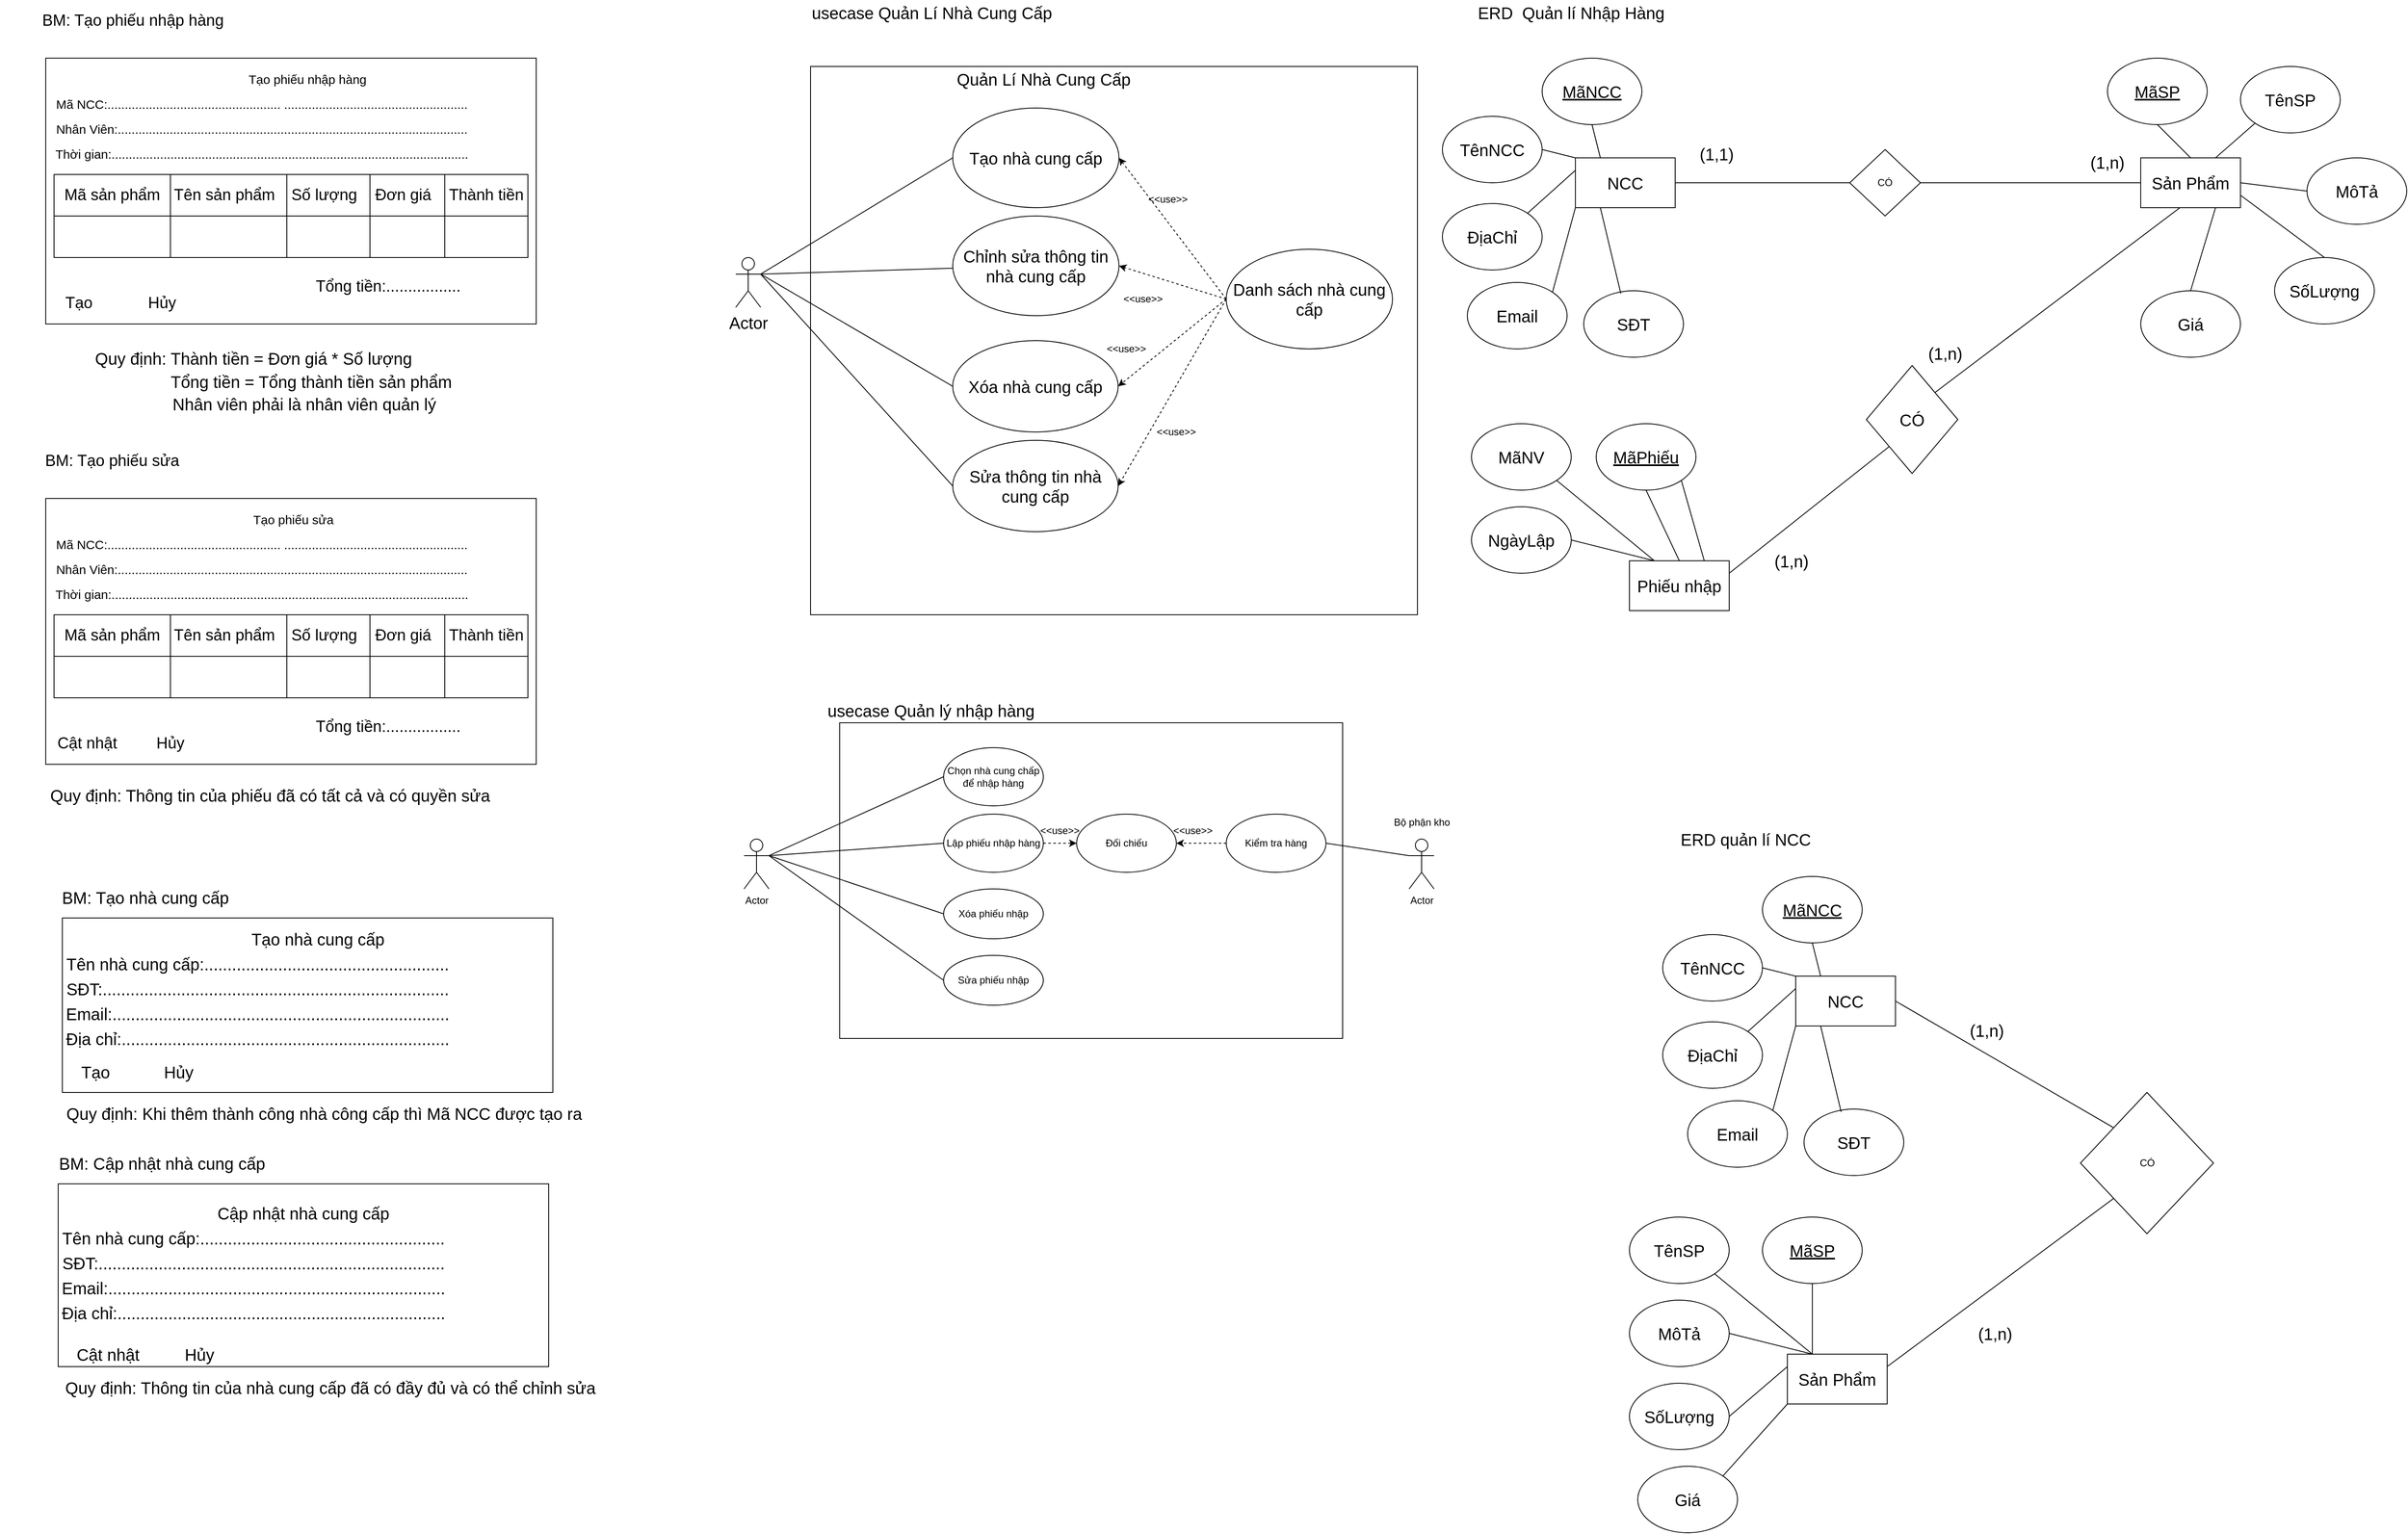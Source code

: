 <mxfile version="13.9.9" type="device"><diagram id="J43guZcwmOj_aa0nX73B" name="Trang-1"><mxGraphModel dx="2980" dy="1235" grid="1" gridSize="10" guides="1" tooltips="1" connect="1" arrows="1" fold="1" page="1" pageScale="1" pageWidth="850" pageHeight="1100" math="0" shadow="0"><root><mxCell id="0"/><mxCell id="1" parent="0"/><mxCell id="44TaymHD47vTIIrDUbZo-1" value="" style="rounded=0;whiteSpace=wrap;html=1;" parent="1" vertex="1"><mxGeometry x="50" y="120" width="590" height="320" as="geometry"/></mxCell><mxCell id="44TaymHD47vTIIrDUbZo-2" value="&lt;font style=&quot;vertical-align: inherit; font-size: 17px;&quot;&gt;&lt;font style=&quot;vertical-align: inherit; font-size: 17px;&quot;&gt;&lt;font style=&quot;vertical-align: inherit; font-size: 19px;&quot;&gt;&lt;font style=&quot;vertical-align: inherit; font-size: 19px;&quot;&gt;&lt;font style=&quot;vertical-align: inherit; font-size: 19px;&quot;&gt;&lt;font style=&quot;vertical-align: inherit; font-size: 19px;&quot;&gt;BM: Tạo phiếu nhập hàng&lt;/font&gt;&lt;/font&gt;&lt;/font&gt;&lt;/font&gt;&lt;/font&gt;&lt;/font&gt;" style="text;html=1;strokeColor=none;fillColor=none;align=center;verticalAlign=middle;whiteSpace=wrap;rounded=0;" parent="1" vertex="1"><mxGeometry x="20" y="60" width="270" height="30" as="geometry"/></mxCell><mxCell id="44TaymHD47vTIIrDUbZo-3" value="&lt;font style=&quot;vertical-align: inherit; font-size: 15px;&quot;&gt;&lt;font style=&quot;vertical-align: inherit; font-size: 15px;&quot;&gt;&lt;font style=&quot;vertical-align: inherit; font-size: 15px;&quot;&gt;&lt;font style=&quot;vertical-align: inherit; font-size: 15px;&quot;&gt;&lt;font style=&quot;vertical-align: inherit;&quot;&gt;&lt;font style=&quot;vertical-align: inherit;&quot;&gt;Tạo phiếu nhập hàng&lt;/font&gt;&lt;/font&gt;&lt;/font&gt;&lt;/font&gt;&lt;/font&gt;&lt;/font&gt;" style="text;html=1;strokeColor=none;fillColor=none;align=center;verticalAlign=middle;whiteSpace=wrap;rounded=0;" parent="1" vertex="1"><mxGeometry x="275" y="130" width="180" height="30" as="geometry"/></mxCell><mxCell id="44TaymHD47vTIIrDUbZo-4" value="&lt;font style=&quot;vertical-align: inherit;&quot;&gt;&lt;font style=&quot;vertical-align: inherit;&quot;&gt;&lt;font style=&quot;vertical-align: inherit;&quot;&gt;&lt;font style=&quot;vertical-align: inherit;&quot;&gt;&lt;font style=&quot;vertical-align: inherit;&quot;&gt;&lt;font style=&quot;vertical-align: inherit;&quot;&gt;Mã NCC:.................................................. .....................................................&lt;/font&gt;&lt;/font&gt;&lt;/font&gt;&lt;/font&gt;&lt;/font&gt;&lt;/font&gt;" style="text;html=1;strokeColor=none;fillColor=none;align=center;verticalAlign=middle;whiteSpace=wrap;rounded=0;fontSize=15;" parent="1" vertex="1"><mxGeometry x="60" y="160" width="500" height="30" as="geometry"/></mxCell><mxCell id="44TaymHD47vTIIrDUbZo-5" value="&lt;font style=&quot;vertical-align: inherit;&quot;&gt;&lt;font style=&quot;vertical-align: inherit;&quot;&gt;&lt;font style=&quot;vertical-align: inherit;&quot;&gt;&lt;font style=&quot;vertical-align: inherit;&quot;&gt;Nhân Viên:.....................................................................................................&lt;/font&gt;&lt;/font&gt;&lt;/font&gt;&lt;/font&gt;" style="text;html=1;strokeColor=none;fillColor=none;align=center;verticalAlign=middle;whiteSpace=wrap;rounded=0;fontSize=15;" parent="1" vertex="1"><mxGeometry x="60" y="190" width="500" height="30" as="geometry"/></mxCell><mxCell id="44TaymHD47vTIIrDUbZo-6" value="&lt;font style=&quot;vertical-align: inherit;&quot;&gt;&lt;font style=&quot;vertical-align: inherit;&quot;&gt;&lt;font style=&quot;vertical-align: inherit;&quot;&gt;&lt;font style=&quot;vertical-align: inherit;&quot;&gt;&lt;font style=&quot;vertical-align: inherit;&quot;&gt;&lt;font style=&quot;vertical-align: inherit;&quot;&gt;Thời gian:.......................................................................................................&lt;/font&gt;&lt;/font&gt;&lt;/font&gt;&lt;/font&gt;&lt;/font&gt;&lt;/font&gt;" style="text;html=1;strokeColor=none;fillColor=none;align=center;verticalAlign=middle;whiteSpace=wrap;rounded=0;fontSize=15;" parent="1" vertex="1"><mxGeometry x="60" y="220" width="500" height="30" as="geometry"/></mxCell><mxCell id="44TaymHD47vTIIrDUbZo-7" value="" style="rounded=0;whiteSpace=wrap;html=1;fontSize=19;" parent="1" vertex="1"><mxGeometry x="60" y="260" width="570" height="100" as="geometry"/></mxCell><mxCell id="44TaymHD47vTIIrDUbZo-8" value="" style="rounded=0;whiteSpace=wrap;html=1;fontSize=19;" parent="1" vertex="1"><mxGeometry x="60" y="260" width="140" height="50" as="geometry"/></mxCell><mxCell id="44TaymHD47vTIIrDUbZo-9" value="" style="rounded=0;whiteSpace=wrap;html=1;fontSize=19;" parent="1" vertex="1"><mxGeometry x="60" y="310" width="140" height="50" as="geometry"/></mxCell><mxCell id="44TaymHD47vTIIrDUbZo-10" value="" style="rounded=0;whiteSpace=wrap;html=1;fontSize=19;" parent="1" vertex="1"><mxGeometry x="440" y="310" width="90" height="50" as="geometry"/></mxCell><mxCell id="44TaymHD47vTIIrDUbZo-11" value="" style="rounded=0;whiteSpace=wrap;html=1;fontSize=19;" parent="1" vertex="1"><mxGeometry x="340" y="310" width="100" height="50" as="geometry"/></mxCell><mxCell id="44TaymHD47vTIIrDUbZo-12" value="" style="rounded=0;whiteSpace=wrap;html=1;fontSize=19;" parent="1" vertex="1"><mxGeometry x="200" y="310" width="140" height="50" as="geometry"/></mxCell><mxCell id="44TaymHD47vTIIrDUbZo-13" value="" style="rounded=0;whiteSpace=wrap;html=1;fontSize=19;" parent="1" vertex="1"><mxGeometry x="530" y="260" width="100" height="50" as="geometry"/></mxCell><mxCell id="44TaymHD47vTIIrDUbZo-14" value="" style="rounded=0;whiteSpace=wrap;html=1;fontSize=19;" parent="1" vertex="1"><mxGeometry x="200" y="260" width="140" height="50" as="geometry"/></mxCell><mxCell id="44TaymHD47vTIIrDUbZo-15" value="" style="rounded=0;whiteSpace=wrap;html=1;fontSize=19;" parent="1" vertex="1"><mxGeometry x="340" y="260" width="100" height="50" as="geometry"/></mxCell><mxCell id="44TaymHD47vTIIrDUbZo-16" value="" style="rounded=0;whiteSpace=wrap;html=1;fontSize=19;" parent="1" vertex="1"><mxGeometry x="440" y="260" width="90" height="50" as="geometry"/></mxCell><mxCell id="44TaymHD47vTIIrDUbZo-17" value="Mã sản phẩm" style="text;html=1;strokeColor=none;fillColor=none;align=center;verticalAlign=middle;whiteSpace=wrap;rounded=0;fontSize=19;" parent="1" vertex="1"><mxGeometry x="60" y="270" width="140" height="30" as="geometry"/></mxCell><mxCell id="44TaymHD47vTIIrDUbZo-18" value="Tên sản phẩm" style="text;html=1;strokeColor=none;fillColor=none;align=center;verticalAlign=middle;whiteSpace=wrap;rounded=0;fontSize=19;" parent="1" vertex="1"><mxGeometry x="200" y="270" width="130" height="30" as="geometry"/></mxCell><mxCell id="44TaymHD47vTIIrDUbZo-19" value="Số lượng" style="text;html=1;strokeColor=none;fillColor=none;align=center;verticalAlign=middle;whiteSpace=wrap;rounded=0;fontSize=19;" parent="1" vertex="1"><mxGeometry x="340" y="270" width="90" height="30" as="geometry"/></mxCell><mxCell id="44TaymHD47vTIIrDUbZo-20" value="Đơn giá" style="text;html=1;strokeColor=none;fillColor=none;align=center;verticalAlign=middle;whiteSpace=wrap;rounded=0;fontSize=19;" parent="1" vertex="1"><mxGeometry x="440" y="270" width="80" height="30" as="geometry"/></mxCell><mxCell id="44TaymHD47vTIIrDUbZo-21" value="Thành tiền" style="text;html=1;strokeColor=none;fillColor=none;align=center;verticalAlign=middle;whiteSpace=wrap;rounded=0;fontSize=19;" parent="1" vertex="1"><mxGeometry x="530" y="270" width="100" height="30" as="geometry"/></mxCell><mxCell id="44TaymHD47vTIIrDUbZo-22" value="Tổng tiền:................." style="text;html=1;strokeColor=none;fillColor=none;align=center;verticalAlign=middle;whiteSpace=wrap;rounded=0;fontSize=19;" parent="1" vertex="1"><mxGeometry x="364" y="380" width="196" height="30" as="geometry"/></mxCell><mxCell id="44TaymHD47vTIIrDUbZo-23" value="Tạo" style="text;html=1;strokeColor=none;fillColor=none;align=center;verticalAlign=middle;whiteSpace=wrap;rounded=0;fontSize=19;" parent="1" vertex="1"><mxGeometry x="60" y="400" width="60" height="30" as="geometry"/></mxCell><mxCell id="44TaymHD47vTIIrDUbZo-24" value="Hủy" style="text;html=1;strokeColor=none;fillColor=none;align=center;verticalAlign=middle;whiteSpace=wrap;rounded=0;fontSize=19;" parent="1" vertex="1"><mxGeometry x="160" y="400" width="60" height="30" as="geometry"/></mxCell><mxCell id="44TaymHD47vTIIrDUbZo-25" value="&lt;span style=&quot;font-size: 20px;&quot; id=&quot;docs-internal-guid-e8bb1ff8-7fff-9fa0-a57a-039da50d6a29&quot;&gt;&lt;p style=&quot;line-height:1.38;margin-top:0pt;margin-bottom:0pt;&quot; dir=&quot;ltr&quot;&gt;&lt;font face=&quot;Arial&quot;&gt;Quy định: Thành tiền = Đơn giá * Số lượng&lt;/font&gt;&lt;/p&gt;&lt;p style=&quot;line-height:1.38;margin-top:0pt;margin-bottom:0pt;&quot; dir=&quot;ltr&quot;&gt;&lt;font face=&quot;Arial&quot;&gt;&amp;nbsp; &amp;nbsp; &amp;nbsp; &amp;nbsp; &amp;nbsp; &amp;nbsp; &amp;nbsp; &amp;nbsp; &amp;nbsp; &amp;nbsp; &amp;nbsp; &amp;nbsp; &amp;nbsp;Tổng tiền = Tổng thành tiền sản phẩm&lt;/font&gt;&lt;/p&gt;&lt;p style=&quot;line-height:1.38;margin-top:0pt;margin-bottom:0pt;&quot; dir=&quot;ltr&quot;&gt;&lt;font face=&quot;Arial&quot;&gt;&amp;nbsp; &amp;nbsp; &amp;nbsp; &amp;nbsp; &amp;nbsp; &amp;nbsp; &amp;nbsp; &amp;nbsp; &amp;nbsp; &amp;nbsp; &amp;nbsp; Nhân viên phải là nhân viên quản lý&lt;/font&gt;&lt;/p&gt;&lt;/span&gt;" style="text;html=1;strokeColor=none;fillColor=none;align=center;verticalAlign=middle;whiteSpace=wrap;rounded=0;fontSize=19;" parent="1" vertex="1"><mxGeometry x="50" y="460" width="500" height="100" as="geometry"/></mxCell><mxCell id="44TaymHD47vTIIrDUbZo-26" value="BM: Tạo nhà cung cấp" style="text;html=1;strokeColor=none;fillColor=none;align=center;verticalAlign=middle;whiteSpace=wrap;rounded=0;fontSize=20;" parent="1" vertex="1"><mxGeometry x="50" y="1115" width="240" height="30" as="geometry"/></mxCell><mxCell id="44TaymHD47vTIIrDUbZo-27" value="" style="rounded=0;whiteSpace=wrap;html=1;fontSize=20;" parent="1" vertex="1"><mxGeometry x="70" y="1155" width="590" height="210" as="geometry"/></mxCell><mxCell id="44TaymHD47vTIIrDUbZo-28" value="Tạo nhà cung cấp" style="text;html=1;strokeColor=none;fillColor=none;align=center;verticalAlign=middle;whiteSpace=wrap;rounded=0;fontSize=20;" parent="1" vertex="1"><mxGeometry x="290" y="1165" width="175" height="30" as="geometry"/></mxCell><mxCell id="44TaymHD47vTIIrDUbZo-29" value="Tên nhà cung cấp:....................................................." style="text;html=1;strokeColor=none;fillColor=none;align=center;verticalAlign=middle;whiteSpace=wrap;rounded=0;fontSize=20;" parent="1" vertex="1"><mxGeometry x="70" y="1195" width="470" height="30" as="geometry"/></mxCell><mxCell id="44TaymHD47vTIIrDUbZo-30" value="SĐT:..........................................................................." style="text;html=1;strokeColor=none;fillColor=none;align=center;verticalAlign=middle;whiteSpace=wrap;rounded=0;fontSize=20;" parent="1" vertex="1"><mxGeometry x="70" y="1225" width="470" height="30" as="geometry"/></mxCell><mxCell id="44TaymHD47vTIIrDUbZo-31" value="Email:........................................................................." style="text;html=1;strokeColor=none;fillColor=none;align=center;verticalAlign=middle;whiteSpace=wrap;rounded=0;fontSize=20;" parent="1" vertex="1"><mxGeometry x="70" y="1255" width="470" height="30" as="geometry"/></mxCell><mxCell id="44TaymHD47vTIIrDUbZo-32" value="Địa chỉ:......................................................................." style="text;html=1;strokeColor=none;fillColor=none;align=center;verticalAlign=middle;whiteSpace=wrap;rounded=0;fontSize=20;" parent="1" vertex="1"><mxGeometry x="70" y="1285" width="470" height="30" as="geometry"/></mxCell><mxCell id="44TaymHD47vTIIrDUbZo-33" value="Tạo" style="text;html=1;strokeColor=none;fillColor=none;align=center;verticalAlign=middle;whiteSpace=wrap;rounded=0;fontSize=20;" parent="1" vertex="1"><mxGeometry x="80" y="1325" width="60" height="30" as="geometry"/></mxCell><mxCell id="44TaymHD47vTIIrDUbZo-34" value="Hủy" style="text;html=1;strokeColor=none;fillColor=none;align=center;verticalAlign=middle;whiteSpace=wrap;rounded=0;fontSize=20;" parent="1" vertex="1"><mxGeometry x="180" y="1325" width="60" height="30" as="geometry"/></mxCell><mxCell id="44TaymHD47vTIIrDUbZo-35" value="Quy định: Khi thêm thành công nhà công cấp thì Mã NCC được tạo ra" style="text;html=1;strokeColor=none;fillColor=none;align=center;verticalAlign=middle;whiteSpace=wrap;rounded=0;fontSize=20;" parent="1" vertex="1"><mxGeometry x="70" y="1375" width="630" height="30" as="geometry"/></mxCell><mxCell id="44TaymHD47vTIIrDUbZo-36" value="&lt;font style=&quot;vertical-align: inherit;&quot;&gt;&lt;font style=&quot;vertical-align: inherit;&quot;&gt;BM: Cập nhật nhà cung cấp&lt;/font&gt;&lt;/font&gt;" style="text;html=1;strokeColor=none;fillColor=none;align=center;verticalAlign=middle;whiteSpace=wrap;rounded=0;fontSize=20;" parent="1" vertex="1"><mxGeometry x="65" y="1435" width="250" height="30" as="geometry"/></mxCell><mxCell id="44TaymHD47vTIIrDUbZo-37" value="" style="rounded=0;whiteSpace=wrap;html=1;fontSize=20;" parent="1" vertex="1"><mxGeometry x="65" y="1475" width="590" height="220" as="geometry"/></mxCell><mxCell id="44TaymHD47vTIIrDUbZo-38" value="Cập nhật nhà cung cấp" style="text;html=1;strokeColor=none;fillColor=none;align=center;verticalAlign=middle;whiteSpace=wrap;rounded=0;fontSize=20;" parent="1" vertex="1"><mxGeometry x="250" y="1495" width="220" height="30" as="geometry"/></mxCell><mxCell id="44TaymHD47vTIIrDUbZo-39" value="Tên nhà cung cấp:....................................................." style="text;html=1;strokeColor=none;fillColor=none;align=center;verticalAlign=middle;whiteSpace=wrap;rounded=0;fontSize=20;" parent="1" vertex="1"><mxGeometry x="65" y="1525" width="470" height="30" as="geometry"/></mxCell><mxCell id="44TaymHD47vTIIrDUbZo-40" value="SĐT:..........................................................................." style="text;html=1;strokeColor=none;fillColor=none;align=center;verticalAlign=middle;whiteSpace=wrap;rounded=0;fontSize=20;" parent="1" vertex="1"><mxGeometry x="65" y="1555" width="470" height="30" as="geometry"/></mxCell><mxCell id="44TaymHD47vTIIrDUbZo-41" value="Email:........................................................................." style="text;html=1;strokeColor=none;fillColor=none;align=center;verticalAlign=middle;whiteSpace=wrap;rounded=0;fontSize=20;" parent="1" vertex="1"><mxGeometry x="65" y="1585" width="470" height="30" as="geometry"/></mxCell><mxCell id="44TaymHD47vTIIrDUbZo-42" value="Địa chỉ:......................................................................." style="text;html=1;strokeColor=none;fillColor=none;align=center;verticalAlign=middle;whiteSpace=wrap;rounded=0;fontSize=20;" parent="1" vertex="1"><mxGeometry x="65" y="1615" width="470" height="30" as="geometry"/></mxCell><mxCell id="44TaymHD47vTIIrDUbZo-43" value="Cật nhật" style="text;html=1;strokeColor=none;fillColor=none;align=center;verticalAlign=middle;whiteSpace=wrap;rounded=0;fontSize=20;" parent="1" vertex="1"><mxGeometry x="75" y="1665" width="100" height="30" as="geometry"/></mxCell><mxCell id="44TaymHD47vTIIrDUbZo-44" value="Hủy" style="text;html=1;strokeColor=none;fillColor=none;align=center;verticalAlign=middle;whiteSpace=wrap;rounded=0;fontSize=20;" parent="1" vertex="1"><mxGeometry x="205" y="1665" width="60" height="30" as="geometry"/></mxCell><mxCell id="44TaymHD47vTIIrDUbZo-45" value="&lt;font style=&quot;vertical-align: inherit;&quot;&gt;&lt;font style=&quot;vertical-align: inherit;&quot;&gt;Quy định: Thông tin của nhà cung cấp đã có đầy đủ và có thể chỉnh sửa&lt;/font&gt;&lt;/font&gt;" style="text;html=1;strokeColor=none;fillColor=none;align=center;verticalAlign=middle;whiteSpace=wrap;rounded=0;fontSize=20;" parent="1" vertex="1"><mxGeometry x="65" y="1705" width="655" height="30" as="geometry"/></mxCell><mxCell id="44TaymHD47vTIIrDUbZo-68" value="" style="rounded=0;whiteSpace=wrap;html=1;fontSize=20;" parent="1" vertex="1"><mxGeometry x="970" y="130" width="730" height="660" as="geometry"/></mxCell><mxCell id="44TaymHD47vTIIrDUbZo-69" value="&lt;font style=&quot;vertical-align: inherit;&quot;&gt;&lt;font style=&quot;vertical-align: inherit;&quot;&gt;&lt;font style=&quot;vertical-align: inherit;&quot;&gt;&lt;font style=&quot;vertical-align: inherit;&quot;&gt;usecase Quản Lí Nhà Cung Cấp&lt;/font&gt;&lt;/font&gt;&lt;/font&gt;&lt;/font&gt;" style="text;html=1;strokeColor=none;fillColor=none;align=center;verticalAlign=middle;whiteSpace=wrap;rounded=0;fontSize=20;" parent="1" vertex="1"><mxGeometry x="931" y="50" width="370" height="30" as="geometry"/></mxCell><mxCell id="44TaymHD47vTIIrDUbZo-70" value="&lt;font style=&quot;vertical-align: inherit;&quot;&gt;&lt;font style=&quot;vertical-align: inherit;&quot;&gt;Quản Lí Nhà Cung Cấp&lt;/font&gt;&lt;/font&gt;" style="text;html=1;strokeColor=none;fillColor=none;align=center;verticalAlign=middle;whiteSpace=wrap;rounded=0;fontSize=20;" parent="1" vertex="1"><mxGeometry x="1141" y="130" width="219" height="30" as="geometry"/></mxCell><mxCell id="44TaymHD47vTIIrDUbZo-72" value="Actor" style="shape=umlActor;verticalLabelPosition=bottom;verticalAlign=top;html=1;outlineConnect=0;fontSize=20;" parent="1" vertex="1"><mxGeometry x="880" y="360" width="30" height="60" as="geometry"/></mxCell><mxCell id="44TaymHD47vTIIrDUbZo-75" value="&lt;font style=&quot;vertical-align: inherit;&quot;&gt;&lt;font style=&quot;vertical-align: inherit;&quot;&gt;Tạo nhà cung cấp&lt;/font&gt;&lt;/font&gt;" style="ellipse;whiteSpace=wrap;html=1;fontSize=20;" parent="1" vertex="1"><mxGeometry x="1141" y="180" width="200" height="120" as="geometry"/></mxCell><mxCell id="44TaymHD47vTIIrDUbZo-77" value="&lt;font style=&quot;vertical-align: inherit;&quot;&gt;&lt;font style=&quot;vertical-align: inherit;&quot;&gt;Danh sách nhà cung cấp&lt;/font&gt;&lt;/font&gt;" style="ellipse;whiteSpace=wrap;html=1;fontSize=20;" parent="1" vertex="1"><mxGeometry x="1470" y="350" width="200" height="120" as="geometry"/></mxCell><mxCell id="44TaymHD47vTIIrDUbZo-79" value="&lt;font style=&quot;vertical-align: inherit;&quot;&gt;&lt;font style=&quot;vertical-align: inherit;&quot;&gt;Chỉnh sửa thông tin nhà cung cấp&lt;/font&gt;&lt;/font&gt;" style="ellipse;whiteSpace=wrap;html=1;fontSize=20;" parent="1" vertex="1"><mxGeometry x="1141" y="310" width="200" height="120" as="geometry"/></mxCell><mxCell id="44TaymHD47vTIIrDUbZo-81" value="&lt;font style=&quot;vertical-align: inherit;&quot;&gt;&lt;font style=&quot;vertical-align: inherit;&quot;&gt;Xóa nhà cung cấp&lt;/font&gt;&lt;/font&gt;" style="ellipse;whiteSpace=wrap;html=1;fontSize=20;" parent="1" vertex="1"><mxGeometry x="1141" y="460" width="199" height="110" as="geometry"/></mxCell><mxCell id="44TaymHD47vTIIrDUbZo-110" value="usecase Quản lý nhập hàng" style="text;html=1;strokeColor=none;fillColor=none;align=center;verticalAlign=middle;whiteSpace=wrap;rounded=0;fontSize=20;" parent="1" vertex="1"><mxGeometry x="960" y="890" width="310" height="30" as="geometry"/></mxCell><mxCell id="44TaymHD47vTIIrDUbZo-111" value="ERD&amp;nbsp; Quản lí Nhập Hàng" style="text;html=1;strokeColor=none;fillColor=none;align=center;verticalAlign=middle;whiteSpace=wrap;rounded=0;fontSize=20;" parent="1" vertex="1"><mxGeometry x="1770" y="50" width="230" height="30" as="geometry"/></mxCell><mxCell id="44TaymHD47vTIIrDUbZo-114" value="Sản Phẩm" style="rounded=0;whiteSpace=wrap;html=1;fontSize=20;" parent="1" vertex="1"><mxGeometry x="2570" y="240" width="120" height="60" as="geometry"/></mxCell><mxCell id="44TaymHD47vTIIrDUbZo-115" value="NCC" style="rounded=0;whiteSpace=wrap;html=1;fontSize=20;" parent="1" vertex="1"><mxGeometry x="1890" y="240" width="120" height="60" as="geometry"/></mxCell><mxCell id="44TaymHD47vTIIrDUbZo-116" value="&lt;u&gt;MãNCC&lt;/u&gt;" style="ellipse;whiteSpace=wrap;html=1;fontSize=20;" parent="1" vertex="1"><mxGeometry x="1850" y="120" width="120" height="80" as="geometry"/></mxCell><mxCell id="44TaymHD47vTIIrDUbZo-117" value="TênNCC" style="ellipse;whiteSpace=wrap;html=1;fontSize=20;" parent="1" vertex="1"><mxGeometry x="1730" y="190" width="120" height="80" as="geometry"/></mxCell><mxCell id="44TaymHD47vTIIrDUbZo-118" value="ĐịaChỉ" style="ellipse;whiteSpace=wrap;html=1;fontSize=20;" parent="1" vertex="1"><mxGeometry x="1730" y="295" width="120" height="80" as="geometry"/></mxCell><mxCell id="44TaymHD47vTIIrDUbZo-119" value="SĐT" style="ellipse;whiteSpace=wrap;html=1;fontSize=20;" parent="1" vertex="1"><mxGeometry x="1900" y="400" width="120" height="80" as="geometry"/></mxCell><mxCell id="44TaymHD47vTIIrDUbZo-120" value="Email" style="ellipse;whiteSpace=wrap;html=1;fontSize=20;" parent="1" vertex="1"><mxGeometry x="1760" y="390" width="120" height="80" as="geometry"/></mxCell><mxCell id="44TaymHD47vTIIrDUbZo-121" value="" style="endArrow=none;html=1;rounded=0;fontSize=20;exitX=0.25;exitY=0;exitDx=0;exitDy=0;entryX=0.5;entryY=1;entryDx=0;entryDy=0;" parent="1" source="44TaymHD47vTIIrDUbZo-115" target="44TaymHD47vTIIrDUbZo-116" edge="1"><mxGeometry width="50" height="50" relative="1" as="geometry"><mxPoint x="2070" y="400" as="sourcePoint"/><mxPoint x="2120" y="350" as="targetPoint"/></mxGeometry></mxCell><mxCell id="44TaymHD47vTIIrDUbZo-122" value="" style="endArrow=none;html=1;rounded=0;fontSize=20;exitX=1;exitY=0.5;exitDx=0;exitDy=0;entryX=0;entryY=0;entryDx=0;entryDy=0;" parent="1" source="44TaymHD47vTIIrDUbZo-117" target="44TaymHD47vTIIrDUbZo-115" edge="1"><mxGeometry width="50" height="50" relative="1" as="geometry"><mxPoint x="2070" y="400" as="sourcePoint"/><mxPoint x="2120" y="350" as="targetPoint"/></mxGeometry></mxCell><mxCell id="44TaymHD47vTIIrDUbZo-123" value="" style="endArrow=none;html=1;rounded=0;fontSize=20;exitX=1;exitY=0;exitDx=0;exitDy=0;entryX=0;entryY=0.25;entryDx=0;entryDy=0;" parent="1" source="44TaymHD47vTIIrDUbZo-118" target="44TaymHD47vTIIrDUbZo-115" edge="1"><mxGeometry width="50" height="50" relative="1" as="geometry"><mxPoint x="2070" y="400" as="sourcePoint"/><mxPoint x="2120" y="350" as="targetPoint"/></mxGeometry></mxCell><mxCell id="44TaymHD47vTIIrDUbZo-124" value="" style="endArrow=none;html=1;rounded=0;fontSize=20;exitX=1;exitY=0;exitDx=0;exitDy=0;entryX=0;entryY=1;entryDx=0;entryDy=0;" parent="1" source="44TaymHD47vTIIrDUbZo-120" target="44TaymHD47vTIIrDUbZo-115" edge="1"><mxGeometry width="50" height="50" relative="1" as="geometry"><mxPoint x="2070" y="400" as="sourcePoint"/><mxPoint x="2120" y="350" as="targetPoint"/></mxGeometry></mxCell><mxCell id="44TaymHD47vTIIrDUbZo-125" value="" style="endArrow=none;html=1;rounded=0;fontSize=20;exitX=0.372;exitY=0.042;exitDx=0;exitDy=0;exitPerimeter=0;entryX=0.25;entryY=1;entryDx=0;entryDy=0;" parent="1" source="44TaymHD47vTIIrDUbZo-119" target="44TaymHD47vTIIrDUbZo-115" edge="1"><mxGeometry width="50" height="50" relative="1" as="geometry"><mxPoint x="2070" y="400" as="sourcePoint"/><mxPoint x="2120" y="350" as="targetPoint"/></mxGeometry></mxCell><mxCell id="44TaymHD47vTIIrDUbZo-126" value="&lt;u&gt;MãSP&lt;/u&gt;" style="ellipse;whiteSpace=wrap;html=1;fontSize=20;" parent="1" vertex="1"><mxGeometry x="2530" y="120" width="120" height="80" as="geometry"/></mxCell><mxCell id="44TaymHD47vTIIrDUbZo-127" value="TênSP" style="ellipse;whiteSpace=wrap;html=1;fontSize=20;" parent="1" vertex="1"><mxGeometry x="2690" y="130" width="120" height="80" as="geometry"/></mxCell><mxCell id="44TaymHD47vTIIrDUbZo-128" value="MôTả" style="ellipse;whiteSpace=wrap;html=1;fontSize=20;" parent="1" vertex="1"><mxGeometry x="2770" y="240" width="120" height="80" as="geometry"/></mxCell><mxCell id="44TaymHD47vTIIrDUbZo-129" value="SốLượng" style="ellipse;whiteSpace=wrap;html=1;fontSize=20;" parent="1" vertex="1"><mxGeometry x="2731" y="360" width="120" height="80" as="geometry"/></mxCell><mxCell id="44TaymHD47vTIIrDUbZo-130" value="Giá" style="ellipse;whiteSpace=wrap;html=1;fontSize=20;" parent="1" vertex="1"><mxGeometry x="2570" y="400" width="120" height="80" as="geometry"/></mxCell><mxCell id="44TaymHD47vTIIrDUbZo-131" value="" style="endArrow=none;html=1;rounded=0;fontSize=20;exitX=0.5;exitY=1;exitDx=0;exitDy=0;entryX=0.5;entryY=0;entryDx=0;entryDy=0;" parent="1" source="44TaymHD47vTIIrDUbZo-126" target="44TaymHD47vTIIrDUbZo-114" edge="1"><mxGeometry width="50" height="50" relative="1" as="geometry"><mxPoint x="2480" y="350" as="sourcePoint"/><mxPoint x="2530" y="300" as="targetPoint"/></mxGeometry></mxCell><mxCell id="44TaymHD47vTIIrDUbZo-132" value="" style="endArrow=none;html=1;rounded=0;fontSize=20;exitX=0;exitY=1;exitDx=0;exitDy=0;entryX=0.75;entryY=0;entryDx=0;entryDy=0;" parent="1" source="44TaymHD47vTIIrDUbZo-127" target="44TaymHD47vTIIrDUbZo-114" edge="1"><mxGeometry width="50" height="50" relative="1" as="geometry"><mxPoint x="2480" y="350" as="sourcePoint"/><mxPoint x="2530" y="300" as="targetPoint"/></mxGeometry></mxCell><mxCell id="44TaymHD47vTIIrDUbZo-133" value="" style="endArrow=none;html=1;rounded=0;fontSize=20;exitX=0;exitY=0.5;exitDx=0;exitDy=0;entryX=1;entryY=0.5;entryDx=0;entryDy=0;" parent="1" source="44TaymHD47vTIIrDUbZo-128" target="44TaymHD47vTIIrDUbZo-114" edge="1"><mxGeometry width="50" height="50" relative="1" as="geometry"><mxPoint x="2480" y="350" as="sourcePoint"/><mxPoint x="2530" y="300" as="targetPoint"/></mxGeometry></mxCell><mxCell id="44TaymHD47vTIIrDUbZo-134" value="" style="endArrow=none;html=1;rounded=0;fontSize=20;exitX=0.5;exitY=0;exitDx=0;exitDy=0;entryX=1;entryY=0.75;entryDx=0;entryDy=0;" parent="1" source="44TaymHD47vTIIrDUbZo-129" target="44TaymHD47vTIIrDUbZo-114" edge="1"><mxGeometry width="50" height="50" relative="1" as="geometry"><mxPoint x="2480" y="350" as="sourcePoint"/><mxPoint x="2530" y="300" as="targetPoint"/></mxGeometry></mxCell><mxCell id="44TaymHD47vTIIrDUbZo-135" value="" style="endArrow=none;html=1;rounded=0;fontSize=20;exitX=0.5;exitY=0;exitDx=0;exitDy=0;entryX=0.75;entryY=1;entryDx=0;entryDy=0;" parent="1" source="44TaymHD47vTIIrDUbZo-130" target="44TaymHD47vTIIrDUbZo-114" edge="1"><mxGeometry width="50" height="50" relative="1" as="geometry"><mxPoint x="2480" y="350" as="sourcePoint"/><mxPoint x="2530" y="300" as="targetPoint"/></mxGeometry></mxCell><mxCell id="44TaymHD47vTIIrDUbZo-136" value="Phiếu nhập" style="rounded=0;whiteSpace=wrap;html=1;fontSize=20;" parent="1" vertex="1"><mxGeometry x="1955" y="725" width="120" height="60" as="geometry"/></mxCell><mxCell id="44TaymHD47vTIIrDUbZo-137" value="&lt;u&gt;MãPhiếu&lt;/u&gt;" style="ellipse;whiteSpace=wrap;html=1;fontSize=20;" parent="1" vertex="1"><mxGeometry x="1915" y="560" width="120" height="80" as="geometry"/></mxCell><mxCell id="44TaymHD47vTIIrDUbZo-138" value="MãNV" style="ellipse;whiteSpace=wrap;html=1;fontSize=20;" parent="1" vertex="1"><mxGeometry x="1765" y="560" width="120" height="80" as="geometry"/></mxCell><mxCell id="44TaymHD47vTIIrDUbZo-139" value="NgàyLập" style="ellipse;whiteSpace=wrap;html=1;fontSize=20;" parent="1" vertex="1"><mxGeometry x="1765" y="660" width="120" height="80" as="geometry"/></mxCell><mxCell id="44TaymHD47vTIIrDUbZo-147" value="" style="endArrow=none;html=1;rounded=0;fontSize=20;exitX=0.75;exitY=0;exitDx=0;exitDy=0;entryX=1;entryY=1;entryDx=0;entryDy=0;" parent="1" source="44TaymHD47vTIIrDUbZo-136" target="44TaymHD47vTIIrDUbZo-137" edge="1"><mxGeometry width="50" height="50" relative="1" as="geometry"><mxPoint x="2255" y="810" as="sourcePoint"/><mxPoint x="2305" y="760" as="targetPoint"/></mxGeometry></mxCell><mxCell id="44TaymHD47vTIIrDUbZo-148" value="" style="endArrow=none;html=1;rounded=0;fontSize=20;exitX=0.5;exitY=0;exitDx=0;exitDy=0;entryX=0.5;entryY=1;entryDx=0;entryDy=0;" parent="1" source="44TaymHD47vTIIrDUbZo-136" target="44TaymHD47vTIIrDUbZo-137" edge="1"><mxGeometry width="50" height="50" relative="1" as="geometry"><mxPoint x="2255" y="810" as="sourcePoint"/><mxPoint x="2305" y="760" as="targetPoint"/></mxGeometry></mxCell><mxCell id="44TaymHD47vTIIrDUbZo-149" value="" style="endArrow=none;html=1;rounded=0;fontSize=20;exitX=1;exitY=1;exitDx=0;exitDy=0;entryX=0.25;entryY=0;entryDx=0;entryDy=0;" parent="1" source="44TaymHD47vTIIrDUbZo-138" target="44TaymHD47vTIIrDUbZo-136" edge="1"><mxGeometry width="50" height="50" relative="1" as="geometry"><mxPoint x="2255" y="810" as="sourcePoint"/><mxPoint x="2305" y="760" as="targetPoint"/></mxGeometry></mxCell><mxCell id="44TaymHD47vTIIrDUbZo-150" value="" style="endArrow=none;html=1;rounded=0;fontSize=20;exitX=1;exitY=0.5;exitDx=0;exitDy=0;entryX=0.25;entryY=0;entryDx=0;entryDy=0;" parent="1" source="44TaymHD47vTIIrDUbZo-139" target="44TaymHD47vTIIrDUbZo-136" edge="1"><mxGeometry width="50" height="50" relative="1" as="geometry"><mxPoint x="2255" y="810" as="sourcePoint"/><mxPoint x="2305" y="760" as="targetPoint"/></mxGeometry></mxCell><mxCell id="44TaymHD47vTIIrDUbZo-159" value="CÓ" style="rhombus;whiteSpace=wrap;html=1;fontSize=20;" parent="1" vertex="1"><mxGeometry x="2240" y="490" width="110" height="130" as="geometry"/></mxCell><mxCell id="44TaymHD47vTIIrDUbZo-167" value="&lt;font style=&quot;vertical-align: inherit&quot;&gt;&lt;font style=&quot;vertical-align: inherit&quot;&gt;&lt;font style=&quot;vertical-align: inherit&quot;&gt;&lt;font style=&quot;vertical-align: inherit&quot;&gt;&lt;font style=&quot;vertical-align: inherit&quot;&gt;&lt;font style=&quot;vertical-align: inherit&quot;&gt;(1,n)&lt;/font&gt;&lt;/font&gt;&lt;/font&gt;&lt;/font&gt;&lt;/font&gt;&lt;/font&gt;" style="text;html=1;strokeColor=none;fillColor=none;align=center;verticalAlign=middle;whiteSpace=wrap;rounded=0;fontSize=20;" parent="1" vertex="1"><mxGeometry x="2120" y="710" width="60" height="30" as="geometry"/></mxCell><mxCell id="44TaymHD47vTIIrDUbZo-168" value="&lt;font style=&quot;vertical-align: inherit&quot;&gt;&lt;font style=&quot;vertical-align: inherit&quot;&gt;&lt;font style=&quot;vertical-align: inherit&quot;&gt;&lt;font style=&quot;vertical-align: inherit&quot;&gt;&lt;font style=&quot;vertical-align: inherit&quot;&gt;&lt;font style=&quot;vertical-align: inherit&quot;&gt;(1,n)&lt;/font&gt;&lt;/font&gt;&lt;/font&gt;&lt;/font&gt;&lt;/font&gt;&lt;/font&gt;" style="text;html=1;strokeColor=none;fillColor=none;align=center;verticalAlign=middle;whiteSpace=wrap;rounded=0;fontSize=20;" parent="1" vertex="1"><mxGeometry x="2500" y="230" width="60" height="30" as="geometry"/></mxCell><mxCell id="44TaymHD47vTIIrDUbZo-169" value="&lt;font style=&quot;vertical-align: inherit&quot;&gt;&lt;font style=&quot;vertical-align: inherit&quot;&gt;&lt;font style=&quot;vertical-align: inherit&quot;&gt;&lt;font style=&quot;vertical-align: inherit&quot;&gt;(1,1)&lt;/font&gt;&lt;/font&gt;&lt;/font&gt;&lt;/font&gt;" style="text;html=1;strokeColor=none;fillColor=none;align=center;verticalAlign=middle;whiteSpace=wrap;rounded=0;fontSize=20;" parent="1" vertex="1"><mxGeometry x="2030" y="220" width="60" height="30" as="geometry"/></mxCell><mxCell id="44TaymHD47vTIIrDUbZo-174" value="ERD quản lí NCC" style="text;html=1;strokeColor=none;fillColor=none;align=center;verticalAlign=middle;whiteSpace=wrap;rounded=0;fontSize=20;" parent="1" vertex="1"><mxGeometry x="1995" y="1045" width="200" height="30" as="geometry"/></mxCell><mxCell id="44TaymHD47vTIIrDUbZo-175" value="NCC" style="rounded=0;whiteSpace=wrap;html=1;fontSize=20;" parent="1" vertex="1"><mxGeometry x="2155" y="1225" width="120" height="60" as="geometry"/></mxCell><mxCell id="44TaymHD47vTIIrDUbZo-176" value="&lt;u&gt;MãNCC&lt;/u&gt;" style="ellipse;whiteSpace=wrap;html=1;fontSize=20;" parent="1" vertex="1"><mxGeometry x="2115" y="1105" width="120" height="80" as="geometry"/></mxCell><mxCell id="44TaymHD47vTIIrDUbZo-177" value="TênNCC" style="ellipse;whiteSpace=wrap;html=1;fontSize=20;" parent="1" vertex="1"><mxGeometry x="1995" y="1175" width="120" height="80" as="geometry"/></mxCell><mxCell id="44TaymHD47vTIIrDUbZo-178" value="ĐịaChỉ" style="ellipse;whiteSpace=wrap;html=1;fontSize=20;" parent="1" vertex="1"><mxGeometry x="1995" y="1280" width="120" height="80" as="geometry"/></mxCell><mxCell id="44TaymHD47vTIIrDUbZo-179" value="SĐT" style="ellipse;whiteSpace=wrap;html=1;fontSize=20;" parent="1" vertex="1"><mxGeometry x="2165" y="1385" width="120" height="80" as="geometry"/></mxCell><mxCell id="44TaymHD47vTIIrDUbZo-180" value="Email" style="ellipse;whiteSpace=wrap;html=1;fontSize=20;" parent="1" vertex="1"><mxGeometry x="2025" y="1375" width="120" height="80" as="geometry"/></mxCell><mxCell id="44TaymHD47vTIIrDUbZo-181" value="" style="endArrow=none;html=1;rounded=0;fontSize=20;exitX=0.25;exitY=0;exitDx=0;exitDy=0;entryX=0.5;entryY=1;entryDx=0;entryDy=0;" parent="1" source="44TaymHD47vTIIrDUbZo-175" target="44TaymHD47vTIIrDUbZo-176" edge="1"><mxGeometry width="50" height="50" relative="1" as="geometry"><mxPoint x="2335" y="1385" as="sourcePoint"/><mxPoint x="2385" y="1335" as="targetPoint"/></mxGeometry></mxCell><mxCell id="44TaymHD47vTIIrDUbZo-182" value="" style="endArrow=none;html=1;rounded=0;fontSize=20;exitX=1;exitY=0.5;exitDx=0;exitDy=0;entryX=0;entryY=0;entryDx=0;entryDy=0;" parent="1" source="44TaymHD47vTIIrDUbZo-177" target="44TaymHD47vTIIrDUbZo-175" edge="1"><mxGeometry width="50" height="50" relative="1" as="geometry"><mxPoint x="2335" y="1385" as="sourcePoint"/><mxPoint x="2385" y="1335" as="targetPoint"/></mxGeometry></mxCell><mxCell id="44TaymHD47vTIIrDUbZo-183" value="" style="endArrow=none;html=1;rounded=0;fontSize=20;exitX=1;exitY=0;exitDx=0;exitDy=0;entryX=0;entryY=0.25;entryDx=0;entryDy=0;" parent="1" source="44TaymHD47vTIIrDUbZo-178" target="44TaymHD47vTIIrDUbZo-175" edge="1"><mxGeometry width="50" height="50" relative="1" as="geometry"><mxPoint x="2335" y="1385" as="sourcePoint"/><mxPoint x="2385" y="1335" as="targetPoint"/></mxGeometry></mxCell><mxCell id="44TaymHD47vTIIrDUbZo-184" value="" style="endArrow=none;html=1;rounded=0;fontSize=20;exitX=1;exitY=0;exitDx=0;exitDy=0;entryX=0;entryY=1;entryDx=0;entryDy=0;" parent="1" source="44TaymHD47vTIIrDUbZo-180" target="44TaymHD47vTIIrDUbZo-175" edge="1"><mxGeometry width="50" height="50" relative="1" as="geometry"><mxPoint x="2335" y="1385" as="sourcePoint"/><mxPoint x="2385" y="1335" as="targetPoint"/></mxGeometry></mxCell><mxCell id="44TaymHD47vTIIrDUbZo-185" value="" style="endArrow=none;html=1;rounded=0;fontSize=20;exitX=0.372;exitY=0.042;exitDx=0;exitDy=0;exitPerimeter=0;entryX=0.25;entryY=1;entryDx=0;entryDy=0;" parent="1" source="44TaymHD47vTIIrDUbZo-179" target="44TaymHD47vTIIrDUbZo-175" edge="1"><mxGeometry width="50" height="50" relative="1" as="geometry"><mxPoint x="2335" y="1385" as="sourcePoint"/><mxPoint x="2385" y="1335" as="targetPoint"/></mxGeometry></mxCell><mxCell id="44TaymHD47vTIIrDUbZo-186" value="Sản Phẩm" style="rounded=0;whiteSpace=wrap;html=1;fontSize=20;" parent="1" vertex="1"><mxGeometry x="2145" y="1680" width="120" height="60" as="geometry"/></mxCell><mxCell id="44TaymHD47vTIIrDUbZo-187" value="&lt;u&gt;MãSP&lt;/u&gt;" style="ellipse;whiteSpace=wrap;html=1;fontSize=20;" parent="1" vertex="1"><mxGeometry x="2115" y="1515" width="120" height="80" as="geometry"/></mxCell><mxCell id="44TaymHD47vTIIrDUbZo-188" value="TênSP" style="ellipse;whiteSpace=wrap;html=1;fontSize=20;" parent="1" vertex="1"><mxGeometry x="1955" y="1515" width="120" height="80" as="geometry"/></mxCell><mxCell id="44TaymHD47vTIIrDUbZo-189" value="MôTả" style="ellipse;whiteSpace=wrap;html=1;fontSize=20;" parent="1" vertex="1"><mxGeometry x="1955" y="1615" width="120" height="80" as="geometry"/></mxCell><mxCell id="44TaymHD47vTIIrDUbZo-190" value="SốLượng" style="ellipse;whiteSpace=wrap;html=1;fontSize=20;" parent="1" vertex="1"><mxGeometry x="1955" y="1715" width="120" height="80" as="geometry"/></mxCell><mxCell id="44TaymHD47vTIIrDUbZo-191" value="Giá" style="ellipse;whiteSpace=wrap;html=1;fontSize=20;" parent="1" vertex="1"><mxGeometry x="1965" y="1815" width="120" height="80" as="geometry"/></mxCell><mxCell id="44TaymHD47vTIIrDUbZo-196" value="" style="endArrow=none;html=1;rounded=0;fontSize=20;exitX=0.25;exitY=0;exitDx=0;exitDy=0;entryX=0.5;entryY=1;entryDx=0;entryDy=0;" parent="1" source="44TaymHD47vTIIrDUbZo-186" target="44TaymHD47vTIIrDUbZo-187" edge="1"><mxGeometry width="50" height="50" relative="1" as="geometry"><mxPoint x="2445" y="1765" as="sourcePoint"/><mxPoint x="2495" y="1715" as="targetPoint"/></mxGeometry></mxCell><mxCell id="44TaymHD47vTIIrDUbZo-198" value="" style="endArrow=none;html=1;rounded=0;fontSize=20;exitX=1;exitY=1;exitDx=0;exitDy=0;entryX=0.25;entryY=0;entryDx=0;entryDy=0;" parent="1" source="44TaymHD47vTIIrDUbZo-188" target="44TaymHD47vTIIrDUbZo-186" edge="1"><mxGeometry width="50" height="50" relative="1" as="geometry"><mxPoint x="2445" y="1765" as="sourcePoint"/><mxPoint x="2495" y="1715" as="targetPoint"/></mxGeometry></mxCell><mxCell id="44TaymHD47vTIIrDUbZo-199" value="" style="endArrow=none;html=1;rounded=0;fontSize=20;exitX=1;exitY=0.5;exitDx=0;exitDy=0;entryX=0.25;entryY=0;entryDx=0;entryDy=0;" parent="1" source="44TaymHD47vTIIrDUbZo-189" target="44TaymHD47vTIIrDUbZo-186" edge="1"><mxGeometry width="50" height="50" relative="1" as="geometry"><mxPoint x="2445" y="1765" as="sourcePoint"/><mxPoint x="2495" y="1715" as="targetPoint"/></mxGeometry></mxCell><mxCell id="44TaymHD47vTIIrDUbZo-200" value="" style="endArrow=none;html=1;rounded=0;fontSize=20;exitX=1;exitY=0.5;exitDx=0;exitDy=0;entryX=0;entryY=0.25;entryDx=0;entryDy=0;" parent="1" source="44TaymHD47vTIIrDUbZo-190" target="44TaymHD47vTIIrDUbZo-186" edge="1"><mxGeometry width="50" height="50" relative="1" as="geometry"><mxPoint x="2445" y="1765" as="sourcePoint"/><mxPoint x="2495" y="1715" as="targetPoint"/></mxGeometry></mxCell><mxCell id="44TaymHD47vTIIrDUbZo-201" value="" style="endArrow=none;html=1;rounded=0;fontSize=20;exitX=1;exitY=0;exitDx=0;exitDy=0;entryX=0;entryY=1;entryDx=0;entryDy=0;" parent="1" source="44TaymHD47vTIIrDUbZo-191" target="44TaymHD47vTIIrDUbZo-186" edge="1"><mxGeometry width="50" height="50" relative="1" as="geometry"><mxPoint x="2445" y="1765" as="sourcePoint"/><mxPoint x="2495" y="1715" as="targetPoint"/></mxGeometry></mxCell><mxCell id="yFx3ETFCZyYJ9vlXPocW-13" value="CÓ" style="rhombus;whiteSpace=wrap;html=1;" parent="1" vertex="1"><mxGeometry x="2497.5" y="1365" width="160" height="170" as="geometry"/></mxCell><mxCell id="yFx3ETFCZyYJ9vlXPocW-15" value="" style="endArrow=none;html=1;exitX=1;exitY=0.25;exitDx=0;exitDy=0;entryX=0;entryY=1;entryDx=0;entryDy=0;" parent="1" source="44TaymHD47vTIIrDUbZo-186" target="yFx3ETFCZyYJ9vlXPocW-13" edge="1"><mxGeometry width="50" height="50" relative="1" as="geometry"><mxPoint x="2755" y="1315" as="sourcePoint"/><mxPoint x="2805" y="1265" as="targetPoint"/></mxGeometry></mxCell><mxCell id="yFx3ETFCZyYJ9vlXPocW-16" value="" style="endArrow=none;html=1;exitX=1;exitY=0.5;exitDx=0;exitDy=0;entryX=0;entryY=0;entryDx=0;entryDy=0;" parent="1" source="44TaymHD47vTIIrDUbZo-175" target="yFx3ETFCZyYJ9vlXPocW-13" edge="1"><mxGeometry width="50" height="50" relative="1" as="geometry"><mxPoint x="2755" y="1315" as="sourcePoint"/><mxPoint x="2805" y="1265" as="targetPoint"/></mxGeometry></mxCell><mxCell id="yFx3ETFCZyYJ9vlXPocW-17" value="&lt;font style=&quot;font-size: 20px&quot;&gt;(1,n)&lt;/font&gt;" style="text;html=1;strokeColor=none;fillColor=none;align=center;verticalAlign=middle;whiteSpace=wrap;rounded=0;" parent="1" vertex="1"><mxGeometry x="2365" y="1280" width="40" height="20" as="geometry"/></mxCell><mxCell id="yFx3ETFCZyYJ9vlXPocW-18" value="&lt;font style=&quot;font-size: 20px&quot;&gt;(1,n)&lt;/font&gt;" style="text;html=1;strokeColor=none;fillColor=none;align=center;verticalAlign=middle;whiteSpace=wrap;rounded=0;" parent="1" vertex="1"><mxGeometry x="2375" y="1645" width="40" height="20" as="geometry"/></mxCell><mxCell id="yFx3ETFCZyYJ9vlXPocW-20" value="" style="endArrow=none;html=1;exitX=1;exitY=0.25;exitDx=0;exitDy=0;entryX=0;entryY=1;entryDx=0;entryDy=0;" parent="1" source="44TaymHD47vTIIrDUbZo-136" target="44TaymHD47vTIIrDUbZo-159" edge="1"><mxGeometry width="50" height="50" relative="1" as="geometry"><mxPoint x="2390" y="660" as="sourcePoint"/><mxPoint x="2440" y="610" as="targetPoint"/><Array as="points"/></mxGeometry></mxCell><mxCell id="yFx3ETFCZyYJ9vlXPocW-23" value="" style="endArrow=none;html=1;exitX=1;exitY=0;exitDx=0;exitDy=0;entryX=0.389;entryY=1.006;entryDx=0;entryDy=0;entryPerimeter=0;" parent="1" source="44TaymHD47vTIIrDUbZo-159" target="44TaymHD47vTIIrDUbZo-114" edge="1"><mxGeometry width="50" height="50" relative="1" as="geometry"><mxPoint x="2390" y="490" as="sourcePoint"/><mxPoint x="2440" y="440" as="targetPoint"/></mxGeometry></mxCell><mxCell id="pKkSMoLISua5qcYGcePl-6" value="" style="endArrow=none;html=1;exitX=1;exitY=0.333;exitDx=0;exitDy=0;exitPerimeter=0;entryX=0;entryY=0.5;entryDx=0;entryDy=0;" parent="1" source="44TaymHD47vTIIrDUbZo-72" target="44TaymHD47vTIIrDUbZo-75" edge="1"><mxGeometry width="50" height="50" relative="1" as="geometry"><mxPoint x="1080" y="800" as="sourcePoint"/><mxPoint x="1010" y="500" as="targetPoint"/></mxGeometry></mxCell><mxCell id="oG7xakC976_hI_PFxB0M-1" value="" style="endArrow=none;html=1;exitX=1;exitY=0.333;exitDx=0;exitDy=0;exitPerimeter=0;" parent="1" source="44TaymHD47vTIIrDUbZo-72" target="44TaymHD47vTIIrDUbZo-79" edge="1"><mxGeometry width="50" height="50" relative="1" as="geometry"><mxPoint x="1510" y="450" as="sourcePoint"/><mxPoint x="1140" y="370" as="targetPoint"/></mxGeometry></mxCell><mxCell id="oG7xakC976_hI_PFxB0M-2" value="" style="endArrow=none;html=1;exitX=1;exitY=0.333;exitDx=0;exitDy=0;exitPerimeter=0;entryX=0;entryY=0.5;entryDx=0;entryDy=0;" parent="1" source="44TaymHD47vTIIrDUbZo-72" target="44TaymHD47vTIIrDUbZo-81" edge="1"><mxGeometry width="50" height="50" relative="1" as="geometry"><mxPoint x="1510" y="450" as="sourcePoint"/><mxPoint x="1560" y="400" as="targetPoint"/></mxGeometry></mxCell><mxCell id="oG7xakC976_hI_PFxB0M-3" value="" style="endArrow=classic;html=1;entryX=1;entryY=0.5;entryDx=0;entryDy=0;dashed=1;exitX=0;exitY=0.5;exitDx=0;exitDy=0;" parent="1" source="44TaymHD47vTIIrDUbZo-77" target="44TaymHD47vTIIrDUbZo-75" edge="1"><mxGeometry width="50" height="50" relative="1" as="geometry"><mxPoint x="1510" y="450" as="sourcePoint"/><mxPoint x="1560" y="400" as="targetPoint"/></mxGeometry></mxCell><mxCell id="oG7xakC976_hI_PFxB0M-4" value="" style="endArrow=classic;html=1;dashed=1;exitX=0;exitY=0.5;exitDx=0;exitDy=0;entryX=1;entryY=0.5;entryDx=0;entryDy=0;" parent="1" source="44TaymHD47vTIIrDUbZo-77" target="44TaymHD47vTIIrDUbZo-79" edge="1"><mxGeometry width="50" height="50" relative="1" as="geometry"><mxPoint x="1510" y="450" as="sourcePoint"/><mxPoint x="1560" y="400" as="targetPoint"/></mxGeometry></mxCell><mxCell id="oG7xakC976_hI_PFxB0M-5" value="" style="endArrow=classic;html=1;entryX=1;entryY=0.5;entryDx=0;entryDy=0;dashed=1;exitX=0;exitY=0.5;exitDx=0;exitDy=0;" parent="1" source="44TaymHD47vTIIrDUbZo-77" target="44TaymHD47vTIIrDUbZo-81" edge="1"><mxGeometry width="50" height="50" relative="1" as="geometry"><mxPoint x="1510" y="450" as="sourcePoint"/><mxPoint x="1560" y="400" as="targetPoint"/></mxGeometry></mxCell><mxCell id="oG7xakC976_hI_PFxB0M-6" value="&amp;lt;&amp;lt;use&amp;gt;&amp;gt;" style="text;html=1;strokeColor=none;fillColor=none;align=center;verticalAlign=middle;whiteSpace=wrap;rounded=0;" parent="1" vertex="1"><mxGeometry x="1350" y="400" width="40" height="20" as="geometry"/></mxCell><mxCell id="oG7xakC976_hI_PFxB0M-7" value="&amp;lt;&amp;lt;use&amp;gt;&amp;gt;" style="text;html=1;strokeColor=none;fillColor=none;align=center;verticalAlign=middle;whiteSpace=wrap;rounded=0;" parent="1" vertex="1"><mxGeometry x="1330" y="460" width="40" height="20" as="geometry"/></mxCell><mxCell id="oG7xakC976_hI_PFxB0M-8" value="&amp;lt;&amp;lt;use&amp;gt;&amp;gt;" style="text;html=1;strokeColor=none;fillColor=none;align=center;verticalAlign=middle;whiteSpace=wrap;rounded=0;" parent="1" vertex="1"><mxGeometry x="1380" y="280" width="40" height="20" as="geometry"/></mxCell><mxCell id="oG7xakC976_hI_PFxB0M-33" value="" style="rounded=0;whiteSpace=wrap;html=1;" parent="1" vertex="1"><mxGeometry x="1005" y="920" width="605" height="380" as="geometry"/></mxCell><mxCell id="oG7xakC976_hI_PFxB0M-34" value="Actor" style="shape=umlActor;verticalLabelPosition=bottom;verticalAlign=top;html=1;outlineConnect=0;" parent="1" vertex="1"><mxGeometry x="890" y="1060" width="30" height="60" as="geometry"/></mxCell><mxCell id="oG7xakC976_hI_PFxB0M-36" value="Chọn nhà cung chấp để nhập hàng" style="ellipse;whiteSpace=wrap;html=1;" parent="1" vertex="1"><mxGeometry x="1130.0" y="950" width="120" height="70" as="geometry"/></mxCell><mxCell id="oG7xakC976_hI_PFxB0M-37" value="Lập phiếu nhập hàng" style="ellipse;whiteSpace=wrap;html=1;" parent="1" vertex="1"><mxGeometry x="1130.0" y="1030" width="120" height="70" as="geometry"/></mxCell><mxCell id="oG7xakC976_hI_PFxB0M-39" value="" style="endArrow=none;html=1;rounded=0;exitX=1;exitY=0.333;exitDx=0;exitDy=0;exitPerimeter=0;entryX=0;entryY=0.5;entryDx=0;entryDy=0;" parent="1" source="oG7xakC976_hI_PFxB0M-34" target="oG7xakC976_hI_PFxB0M-36" edge="1"><mxGeometry width="50" height="50" relative="1" as="geometry"><mxPoint x="900" y="1080" as="sourcePoint"/><mxPoint x="1041.0" y="1100.0" as="targetPoint"/></mxGeometry></mxCell><mxCell id="oG7xakC976_hI_PFxB0M-40" value="" style="endArrow=none;html=1;entryX=0;entryY=0.5;entryDx=0;entryDy=0;exitX=1;exitY=0.333;exitDx=0;exitDy=0;exitPerimeter=0;" parent="1" source="oG7xakC976_hI_PFxB0M-34" target="oG7xakC976_hI_PFxB0M-37" edge="1"><mxGeometry width="50" height="50" relative="1" as="geometry"><mxPoint x="900" y="1080" as="sourcePoint"/><mxPoint x="980" y="1080" as="targetPoint"/></mxGeometry></mxCell><mxCell id="UpRRJ612NCSFXO8EHZpR-5" value="Xóa phiếu nhập" style="ellipse;whiteSpace=wrap;html=1;" parent="1" vertex="1"><mxGeometry x="1130" y="1120" width="120" height="60" as="geometry"/></mxCell><mxCell id="UpRRJ612NCSFXO8EHZpR-6" value="" style="endArrow=none;html=1;exitX=1;exitY=0.333;exitDx=0;exitDy=0;exitPerimeter=0;entryX=0;entryY=0.5;entryDx=0;entryDy=0;" parent="1" source="oG7xakC976_hI_PFxB0M-34" target="UpRRJ612NCSFXO8EHZpR-5" edge="1"><mxGeometry width="50" height="50" relative="1" as="geometry"><mxPoint x="1380" y="1170" as="sourcePoint"/><mxPoint x="1430" y="1120" as="targetPoint"/></mxGeometry></mxCell><mxCell id="UpRRJ612NCSFXO8EHZpR-7" value="Sửa phiếu nhập" style="ellipse;whiteSpace=wrap;html=1;" parent="1" vertex="1"><mxGeometry x="1130" y="1200" width="120" height="60" as="geometry"/></mxCell><mxCell id="UpRRJ612NCSFXO8EHZpR-9" value="" style="endArrow=none;html=1;exitX=1;exitY=0.333;exitDx=0;exitDy=0;exitPerimeter=0;entryX=0;entryY=0.5;entryDx=0;entryDy=0;" parent="1" source="oG7xakC976_hI_PFxB0M-34" target="UpRRJ612NCSFXO8EHZpR-7" edge="1"><mxGeometry width="50" height="50" relative="1" as="geometry"><mxPoint x="1380" y="1170" as="sourcePoint"/><mxPoint x="1430" y="1120" as="targetPoint"/></mxGeometry></mxCell><mxCell id="UpRRJ612NCSFXO8EHZpR-15" value="&lt;font style=&quot;vertical-align: inherit&quot;&gt;&lt;font style=&quot;vertical-align: inherit&quot;&gt;Sửa thông tin nhà cung cấp&lt;/font&gt;&lt;/font&gt;" style="ellipse;whiteSpace=wrap;html=1;fontSize=20;" parent="1" vertex="1"><mxGeometry x="1141" y="580" width="199" height="110" as="geometry"/></mxCell><mxCell id="UpRRJ612NCSFXO8EHZpR-16" value="" style="endArrow=none;html=1;exitX=1;exitY=0.333;exitDx=0;exitDy=0;exitPerimeter=0;entryX=0;entryY=0.5;entryDx=0;entryDy=0;" parent="1" source="44TaymHD47vTIIrDUbZo-72" target="UpRRJ612NCSFXO8EHZpR-15" edge="1"><mxGeometry width="50" height="50" relative="1" as="geometry"><mxPoint x="1380" y="460" as="sourcePoint"/><mxPoint x="1430" y="410" as="targetPoint"/></mxGeometry></mxCell><mxCell id="UpRRJ612NCSFXO8EHZpR-17" value="" style="endArrow=classic;html=1;dashed=1;entryX=1;entryY=0.5;entryDx=0;entryDy=0;exitX=0;exitY=0.5;exitDx=0;exitDy=0;" parent="1" source="44TaymHD47vTIIrDUbZo-77" target="UpRRJ612NCSFXO8EHZpR-15" edge="1"><mxGeometry width="50" height="50" relative="1" as="geometry"><mxPoint x="1380" y="460" as="sourcePoint"/><mxPoint x="1430" y="410" as="targetPoint"/></mxGeometry></mxCell><mxCell id="UpRRJ612NCSFXO8EHZpR-18" value="&amp;lt;&amp;lt;use&amp;gt;&amp;gt;" style="text;html=1;strokeColor=none;fillColor=none;align=center;verticalAlign=middle;whiteSpace=wrap;rounded=0;" parent="1" vertex="1"><mxGeometry x="1390" y="560" width="40" height="20" as="geometry"/></mxCell><mxCell id="UpRRJ612NCSFXO8EHZpR-22" value="CÓ" style="rhombus;whiteSpace=wrap;html=1;" parent="1" vertex="1"><mxGeometry x="2220" y="230" width="85" height="80" as="geometry"/></mxCell><mxCell id="UpRRJ612NCSFXO8EHZpR-23" value="" style="endArrow=none;html=1;exitX=1;exitY=0.5;exitDx=0;exitDy=0;entryX=0;entryY=0.5;entryDx=0;entryDy=0;" parent="1" source="44TaymHD47vTIIrDUbZo-115" target="UpRRJ612NCSFXO8EHZpR-22" edge="1"><mxGeometry width="50" height="50" relative="1" as="geometry"><mxPoint x="2230" y="550" as="sourcePoint"/><mxPoint x="2280" y="500" as="targetPoint"/></mxGeometry></mxCell><mxCell id="UpRRJ612NCSFXO8EHZpR-24" value="" style="endArrow=none;html=1;exitX=1;exitY=0.5;exitDx=0;exitDy=0;entryX=0;entryY=0.5;entryDx=0;entryDy=0;" parent="1" source="UpRRJ612NCSFXO8EHZpR-22" target="44TaymHD47vTIIrDUbZo-114" edge="1"><mxGeometry width="50" height="50" relative="1" as="geometry"><mxPoint x="2230" y="550" as="sourcePoint"/><mxPoint x="2280" y="500" as="targetPoint"/></mxGeometry></mxCell><mxCell id="UpRRJ612NCSFXO8EHZpR-27" value="&lt;font style=&quot;vertical-align: inherit&quot;&gt;&lt;font style=&quot;vertical-align: inherit&quot;&gt;&lt;font style=&quot;vertical-align: inherit&quot;&gt;&lt;font style=&quot;vertical-align: inherit&quot;&gt;&lt;font style=&quot;vertical-align: inherit&quot;&gt;&lt;font style=&quot;vertical-align: inherit&quot;&gt;(1,n)&lt;/font&gt;&lt;/font&gt;&lt;/font&gt;&lt;/font&gt;&lt;/font&gt;&lt;/font&gt;" style="text;html=1;strokeColor=none;fillColor=none;align=center;verticalAlign=middle;whiteSpace=wrap;rounded=0;fontSize=20;" parent="1" vertex="1"><mxGeometry x="2305" y="460" width="60" height="30" as="geometry"/></mxCell><mxCell id="OmTn4ORAtm_MF2t94mu0-2" value="Actor" style="shape=umlActor;verticalLabelPosition=bottom;verticalAlign=top;html=1;outlineConnect=0;" parent="1" vertex="1"><mxGeometry x="1690" y="1060" width="30" height="60" as="geometry"/></mxCell><mxCell id="OmTn4ORAtm_MF2t94mu0-4" value="Đối chiếu" style="ellipse;whiteSpace=wrap;html=1;" parent="1" vertex="1"><mxGeometry x="1290.0" y="1030" width="120" height="70" as="geometry"/></mxCell><mxCell id="OmTn4ORAtm_MF2t94mu0-7" value="" style="endArrow=none;html=1;exitX=0;exitY=0.333;exitDx=0;exitDy=0;exitPerimeter=0;entryX=1;entryY=0.5;entryDx=0;entryDy=0;" parent="1" source="OmTn4ORAtm_MF2t94mu0-2" target="OmTn4ORAtm_MF2t94mu0-10" edge="1"><mxGeometry width="50" height="50" relative="1" as="geometry"><mxPoint x="1280" y="1150" as="sourcePoint"/><mxPoint x="1330" y="1100" as="targetPoint"/></mxGeometry></mxCell><mxCell id="OmTn4ORAtm_MF2t94mu0-8" value="Bộ phận kho" style="text;html=1;strokeColor=none;fillColor=none;align=center;verticalAlign=middle;whiteSpace=wrap;rounded=0;" parent="1" vertex="1"><mxGeometry x="1662.5" y="1030" width="85" height="20" as="geometry"/></mxCell><mxCell id="OmTn4ORAtm_MF2t94mu0-10" value="Kiểm tra hàng" style="ellipse;whiteSpace=wrap;html=1;" parent="1" vertex="1"><mxGeometry x="1470.0" y="1030" width="120" height="70" as="geometry"/></mxCell><mxCell id="OmTn4ORAtm_MF2t94mu0-12" value="" style="rounded=0;whiteSpace=wrap;html=1;" parent="1" vertex="1"><mxGeometry x="50" y="650" width="590" height="320" as="geometry"/></mxCell><mxCell id="OmTn4ORAtm_MF2t94mu0-13" value="&lt;font style=&quot;vertical-align: inherit ; font-size: 17px&quot;&gt;&lt;font style=&quot;vertical-align: inherit ; font-size: 17px&quot;&gt;&lt;font style=&quot;vertical-align: inherit ; font-size: 19px&quot;&gt;&lt;font style=&quot;vertical-align: inherit ; font-size: 19px&quot;&gt;&lt;font style=&quot;vertical-align: inherit ; font-size: 19px&quot;&gt;&lt;font style=&quot;vertical-align: inherit ; font-size: 19px&quot;&gt;BM: Tạo phiếu sửa&lt;/font&gt;&lt;/font&gt;&lt;/font&gt;&lt;/font&gt;&lt;/font&gt;&lt;/font&gt;" style="text;html=1;strokeColor=none;fillColor=none;align=center;verticalAlign=middle;whiteSpace=wrap;rounded=0;" parent="1" vertex="1"><mxGeometry x="-5" y="590" width="270" height="30" as="geometry"/></mxCell><mxCell id="OmTn4ORAtm_MF2t94mu0-14" value="&lt;font style=&quot;vertical-align: inherit ; font-size: 15px&quot;&gt;&lt;font style=&quot;vertical-align: inherit ; font-size: 15px&quot;&gt;&lt;font style=&quot;vertical-align: inherit ; font-size: 15px&quot;&gt;&lt;font style=&quot;vertical-align: inherit ; font-size: 15px&quot;&gt;&lt;font style=&quot;vertical-align: inherit&quot;&gt;&lt;font style=&quot;vertical-align: inherit&quot;&gt;Tạo phiếu sửa&lt;/font&gt;&lt;/font&gt;&lt;/font&gt;&lt;/font&gt;&lt;/font&gt;&lt;/font&gt;" style="text;html=1;strokeColor=none;fillColor=none;align=center;verticalAlign=middle;whiteSpace=wrap;rounded=0;" parent="1" vertex="1"><mxGeometry x="257.5" y="660" width="180" height="30" as="geometry"/></mxCell><mxCell id="OmTn4ORAtm_MF2t94mu0-15" value="&lt;font style=&quot;vertical-align: inherit;&quot;&gt;&lt;font style=&quot;vertical-align: inherit;&quot;&gt;&lt;font style=&quot;vertical-align: inherit;&quot;&gt;&lt;font style=&quot;vertical-align: inherit;&quot;&gt;&lt;font style=&quot;vertical-align: inherit;&quot;&gt;&lt;font style=&quot;vertical-align: inherit;&quot;&gt;Mã NCC:.................................................. .....................................................&lt;/font&gt;&lt;/font&gt;&lt;/font&gt;&lt;/font&gt;&lt;/font&gt;&lt;/font&gt;" style="text;html=1;strokeColor=none;fillColor=none;align=center;verticalAlign=middle;whiteSpace=wrap;rounded=0;fontSize=15;" parent="1" vertex="1"><mxGeometry x="60" y="690" width="500" height="30" as="geometry"/></mxCell><mxCell id="OmTn4ORAtm_MF2t94mu0-16" value="&lt;font style=&quot;vertical-align: inherit;&quot;&gt;&lt;font style=&quot;vertical-align: inherit;&quot;&gt;&lt;font style=&quot;vertical-align: inherit;&quot;&gt;&lt;font style=&quot;vertical-align: inherit;&quot;&gt;Nhân Viên:.....................................................................................................&lt;/font&gt;&lt;/font&gt;&lt;/font&gt;&lt;/font&gt;" style="text;html=1;strokeColor=none;fillColor=none;align=center;verticalAlign=middle;whiteSpace=wrap;rounded=0;fontSize=15;" parent="1" vertex="1"><mxGeometry x="60" y="720" width="500" height="30" as="geometry"/></mxCell><mxCell id="OmTn4ORAtm_MF2t94mu0-17" value="&lt;font style=&quot;vertical-align: inherit;&quot;&gt;&lt;font style=&quot;vertical-align: inherit;&quot;&gt;&lt;font style=&quot;vertical-align: inherit;&quot;&gt;&lt;font style=&quot;vertical-align: inherit;&quot;&gt;&lt;font style=&quot;vertical-align: inherit;&quot;&gt;&lt;font style=&quot;vertical-align: inherit;&quot;&gt;Thời gian:.......................................................................................................&lt;/font&gt;&lt;/font&gt;&lt;/font&gt;&lt;/font&gt;&lt;/font&gt;&lt;/font&gt;" style="text;html=1;strokeColor=none;fillColor=none;align=center;verticalAlign=middle;whiteSpace=wrap;rounded=0;fontSize=15;" parent="1" vertex="1"><mxGeometry x="60" y="750" width="500" height="30" as="geometry"/></mxCell><mxCell id="OmTn4ORAtm_MF2t94mu0-18" value="" style="rounded=0;whiteSpace=wrap;html=1;fontSize=19;" parent="1" vertex="1"><mxGeometry x="60" y="790" width="570" height="100" as="geometry"/></mxCell><mxCell id="OmTn4ORAtm_MF2t94mu0-19" value="" style="rounded=0;whiteSpace=wrap;html=1;fontSize=19;" parent="1" vertex="1"><mxGeometry x="60" y="790" width="140" height="50" as="geometry"/></mxCell><mxCell id="OmTn4ORAtm_MF2t94mu0-20" value="" style="rounded=0;whiteSpace=wrap;html=1;fontSize=19;" parent="1" vertex="1"><mxGeometry x="60" y="840" width="140" height="50" as="geometry"/></mxCell><mxCell id="OmTn4ORAtm_MF2t94mu0-21" value="" style="rounded=0;whiteSpace=wrap;html=1;fontSize=19;" parent="1" vertex="1"><mxGeometry x="440" y="840" width="90" height="50" as="geometry"/></mxCell><mxCell id="OmTn4ORAtm_MF2t94mu0-22" value="" style="rounded=0;whiteSpace=wrap;html=1;fontSize=19;" parent="1" vertex="1"><mxGeometry x="340" y="840" width="100" height="50" as="geometry"/></mxCell><mxCell id="OmTn4ORAtm_MF2t94mu0-23" value="" style="rounded=0;whiteSpace=wrap;html=1;fontSize=19;" parent="1" vertex="1"><mxGeometry x="200" y="840" width="140" height="50" as="geometry"/></mxCell><mxCell id="OmTn4ORAtm_MF2t94mu0-24" value="" style="rounded=0;whiteSpace=wrap;html=1;fontSize=19;" parent="1" vertex="1"><mxGeometry x="530" y="790" width="100" height="50" as="geometry"/></mxCell><mxCell id="OmTn4ORAtm_MF2t94mu0-25" value="" style="rounded=0;whiteSpace=wrap;html=1;fontSize=19;" parent="1" vertex="1"><mxGeometry x="200" y="790" width="140" height="50" as="geometry"/></mxCell><mxCell id="OmTn4ORAtm_MF2t94mu0-26" value="" style="rounded=0;whiteSpace=wrap;html=1;fontSize=19;" parent="1" vertex="1"><mxGeometry x="340" y="790" width="100" height="50" as="geometry"/></mxCell><mxCell id="OmTn4ORAtm_MF2t94mu0-27" value="" style="rounded=0;whiteSpace=wrap;html=1;fontSize=19;" parent="1" vertex="1"><mxGeometry x="440" y="790" width="90" height="50" as="geometry"/></mxCell><mxCell id="OmTn4ORAtm_MF2t94mu0-28" value="Mã sản phẩm" style="text;html=1;strokeColor=none;fillColor=none;align=center;verticalAlign=middle;whiteSpace=wrap;rounded=0;fontSize=19;" parent="1" vertex="1"><mxGeometry x="60" y="800" width="140" height="30" as="geometry"/></mxCell><mxCell id="OmTn4ORAtm_MF2t94mu0-29" value="Tên sản phẩm" style="text;html=1;strokeColor=none;fillColor=none;align=center;verticalAlign=middle;whiteSpace=wrap;rounded=0;fontSize=19;" parent="1" vertex="1"><mxGeometry x="200" y="800" width="130" height="30" as="geometry"/></mxCell><mxCell id="OmTn4ORAtm_MF2t94mu0-30" value="Số lượng" style="text;html=1;strokeColor=none;fillColor=none;align=center;verticalAlign=middle;whiteSpace=wrap;rounded=0;fontSize=19;" parent="1" vertex="1"><mxGeometry x="340" y="800" width="90" height="30" as="geometry"/></mxCell><mxCell id="OmTn4ORAtm_MF2t94mu0-31" value="Đơn giá" style="text;html=1;strokeColor=none;fillColor=none;align=center;verticalAlign=middle;whiteSpace=wrap;rounded=0;fontSize=19;" parent="1" vertex="1"><mxGeometry x="440" y="800" width="80" height="30" as="geometry"/></mxCell><mxCell id="OmTn4ORAtm_MF2t94mu0-32" value="Thành tiền" style="text;html=1;strokeColor=none;fillColor=none;align=center;verticalAlign=middle;whiteSpace=wrap;rounded=0;fontSize=19;" parent="1" vertex="1"><mxGeometry x="530" y="800" width="100" height="30" as="geometry"/></mxCell><mxCell id="OmTn4ORAtm_MF2t94mu0-33" value="Tổng tiền:................." style="text;html=1;strokeColor=none;fillColor=none;align=center;verticalAlign=middle;whiteSpace=wrap;rounded=0;fontSize=19;" parent="1" vertex="1"><mxGeometry x="364" y="910" width="196" height="30" as="geometry"/></mxCell><mxCell id="OmTn4ORAtm_MF2t94mu0-34" value="Cật nhật" style="text;html=1;strokeColor=none;fillColor=none;align=center;verticalAlign=middle;whiteSpace=wrap;rounded=0;fontSize=19;" parent="1" vertex="1"><mxGeometry x="60" y="930" width="80" height="30" as="geometry"/></mxCell><mxCell id="OmTn4ORAtm_MF2t94mu0-35" value="Hủy" style="text;html=1;strokeColor=none;fillColor=none;align=center;verticalAlign=middle;whiteSpace=wrap;rounded=0;fontSize=19;" parent="1" vertex="1"><mxGeometry x="170" y="930" width="60" height="30" as="geometry"/></mxCell><mxCell id="OmTn4ORAtm_MF2t94mu0-36" value="&lt;span style=&quot;font-size: 20px&quot; id=&quot;docs-internal-guid-e8bb1ff8-7fff-9fa0-a57a-039da50d6a29&quot;&gt;&lt;p style=&quot;line-height: 1.38 ; margin-top: 0pt ; margin-bottom: 0pt&quot; dir=&quot;ltr&quot;&gt;&lt;font face=&quot;Arial&quot;&gt;Quy định: Thông tin của phiếu đã có tất cả và có quyền sửa&lt;/font&gt;&lt;/p&gt;&lt;/span&gt;" style="text;html=1;strokeColor=none;fillColor=none;align=center;verticalAlign=middle;whiteSpace=wrap;rounded=0;fontSize=19;" parent="1" vertex="1"><mxGeometry x="50" y="970" width="540" height="75" as="geometry"/></mxCell><mxCell id="R_mWaithy7Hvm-sQf22m-1" value="" style="endArrow=classic;html=1;exitX=1;exitY=0.5;exitDx=0;exitDy=0;entryX=0;entryY=0.5;entryDx=0;entryDy=0;dashed=1;" edge="1" parent="1" source="oG7xakC976_hI_PFxB0M-37" target="OmTn4ORAtm_MF2t94mu0-4"><mxGeometry width="50" height="50" relative="1" as="geometry"><mxPoint x="1380" y="1130" as="sourcePoint"/><mxPoint x="1430" y="1080" as="targetPoint"/></mxGeometry></mxCell><mxCell id="R_mWaithy7Hvm-sQf22m-2" value="" style="endArrow=classic;html=1;exitX=0;exitY=0.5;exitDx=0;exitDy=0;entryX=1;entryY=0.5;entryDx=0;entryDy=0;dashed=1;" edge="1" parent="1" source="OmTn4ORAtm_MF2t94mu0-10" target="OmTn4ORAtm_MF2t94mu0-4"><mxGeometry width="50" height="50" relative="1" as="geometry"><mxPoint x="1380" y="1130" as="sourcePoint"/><mxPoint x="1430" y="1080" as="targetPoint"/><Array as="points"/></mxGeometry></mxCell><mxCell id="R_mWaithy7Hvm-sQf22m-3" value="&amp;lt;&amp;lt;use&amp;gt;&amp;gt;" style="text;html=1;strokeColor=none;fillColor=none;align=center;verticalAlign=middle;whiteSpace=wrap;rounded=0;" vertex="1" parent="1"><mxGeometry x="1410" y="1040" width="40" height="20" as="geometry"/></mxCell><mxCell id="R_mWaithy7Hvm-sQf22m-4" value="&amp;lt;&amp;lt;use&amp;gt;&amp;gt;" style="text;html=1;strokeColor=none;fillColor=none;align=center;verticalAlign=middle;whiteSpace=wrap;rounded=0;" vertex="1" parent="1"><mxGeometry x="1250" y="1040" width="40" height="20" as="geometry"/></mxCell></root></mxGraphModel></diagram></mxfile>